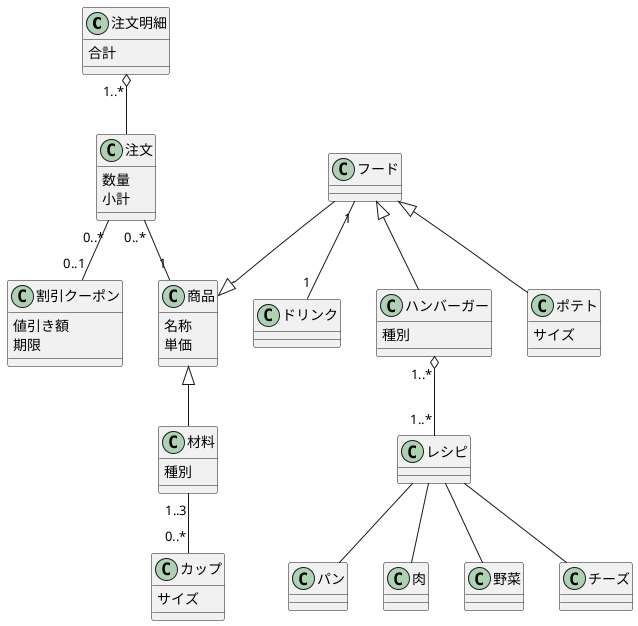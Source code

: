 @startuml ハンバーガー
'left to right direction
class 注文明細 {
    合計
}

class 注文 {
    数量
    小計
}

class 割引クーポン {
    値引き額
    期限
}

class カップ {
    サイズ
}

class 商品 {
    名称
    単価
}

class フード{

}

class ドリンク {

}

class ハンバーガー {
    種別
}

class 材料 {
    種別
}



class レシピ {

}

class ポテト {
    サイズ
}

class パン {

}

class 肉 {

}

class 野菜 {

}

class チーズ {

}

注文明細 "1..*" o-- 注文
注文 "0..*"--"0..1" 割引クーポン
注文 "0..*"--"1" 商品
材料 "1..3" -- "0..*" カップ
商品 <|-- 材料
フード --|> 商品
フード "1"--"1" ドリンク
フード <|-- ポテト
フード <|-- ハンバーガー
ハンバーガー "1..*" o--"1..*" レシピ
レシピ -- パン
レシピ -- 肉
レシピ -- 野菜
レシピ -- チーズ




@enduml